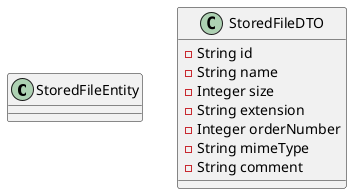 @startuml
class StoredFileEntity{

}

class StoredFileDTO {
- String id
- String name
- Integer size
- String extension
- Integer orderNumber
- String mimeType
- String comment
}

@enduml